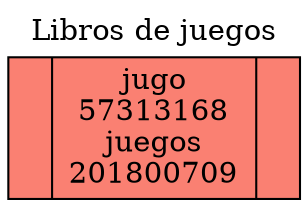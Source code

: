 digraph G {
node [shape = record,height=.1 color=black fillcolor=salmon style=filled];
labelloc="t";
label="Libros de juegos";
node1[label = "<f0> |jugo\n57313168\njuegos\n201800709|<f1>"];

}